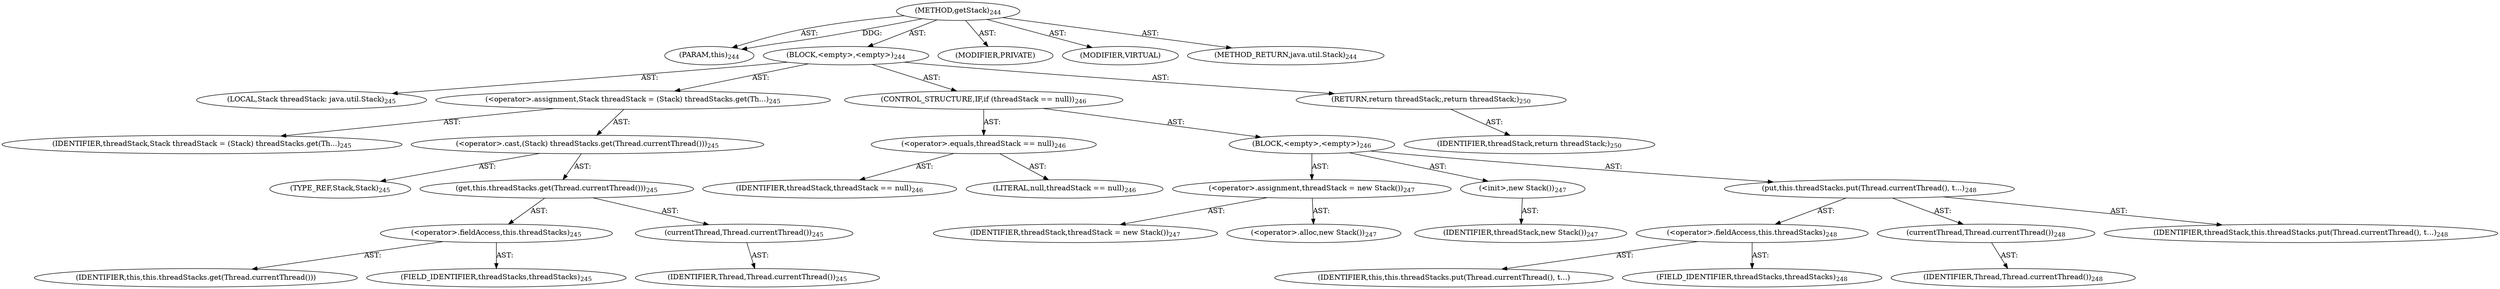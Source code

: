 digraph "getStack" {  
"111669149701" [label = <(METHOD,getStack)<SUB>244</SUB>> ]
"115964117004" [label = <(PARAM,this)<SUB>244</SUB>> ]
"25769803797" [label = <(BLOCK,&lt;empty&gt;,&lt;empty&gt;)<SUB>244</SUB>> ]
"94489280523" [label = <(LOCAL,Stack threadStack: java.util.Stack)<SUB>245</SUB>> ]
"30064771190" [label = <(&lt;operator&gt;.assignment,Stack threadStack = (Stack) threadStacks.get(Th...)<SUB>245</SUB>> ]
"68719476819" [label = <(IDENTIFIER,threadStack,Stack threadStack = (Stack) threadStacks.get(Th...)<SUB>245</SUB>> ]
"30064771191" [label = <(&lt;operator&gt;.cast,(Stack) threadStacks.get(Thread.currentThread()))<SUB>245</SUB>> ]
"180388626437" [label = <(TYPE_REF,Stack,Stack)<SUB>245</SUB>> ]
"30064771192" [label = <(get,this.threadStacks.get(Thread.currentThread()))<SUB>245</SUB>> ]
"30064771193" [label = <(&lt;operator&gt;.fieldAccess,this.threadStacks)<SUB>245</SUB>> ]
"68719476820" [label = <(IDENTIFIER,this,this.threadStacks.get(Thread.currentThread()))> ]
"55834574884" [label = <(FIELD_IDENTIFIER,threadStacks,threadStacks)<SUB>245</SUB>> ]
"30064771194" [label = <(currentThread,Thread.currentThread())<SUB>245</SUB>> ]
"68719476821" [label = <(IDENTIFIER,Thread,Thread.currentThread())<SUB>245</SUB>> ]
"47244640269" [label = <(CONTROL_STRUCTURE,IF,if (threadStack == null))<SUB>246</SUB>> ]
"30064771195" [label = <(&lt;operator&gt;.equals,threadStack == null)<SUB>246</SUB>> ]
"68719476822" [label = <(IDENTIFIER,threadStack,threadStack == null)<SUB>246</SUB>> ]
"90194313236" [label = <(LITERAL,null,threadStack == null)<SUB>246</SUB>> ]
"25769803798" [label = <(BLOCK,&lt;empty&gt;,&lt;empty&gt;)<SUB>246</SUB>> ]
"30064771196" [label = <(&lt;operator&gt;.assignment,threadStack = new Stack())<SUB>247</SUB>> ]
"68719476823" [label = <(IDENTIFIER,threadStack,threadStack = new Stack())<SUB>247</SUB>> ]
"30064771197" [label = <(&lt;operator&gt;.alloc,new Stack())<SUB>247</SUB>> ]
"30064771198" [label = <(&lt;init&gt;,new Stack())<SUB>247</SUB>> ]
"68719476824" [label = <(IDENTIFIER,threadStack,new Stack())<SUB>247</SUB>> ]
"30064771199" [label = <(put,this.threadStacks.put(Thread.currentThread(), t...)<SUB>248</SUB>> ]
"30064771200" [label = <(&lt;operator&gt;.fieldAccess,this.threadStacks)<SUB>248</SUB>> ]
"68719476825" [label = <(IDENTIFIER,this,this.threadStacks.put(Thread.currentThread(), t...)> ]
"55834574885" [label = <(FIELD_IDENTIFIER,threadStacks,threadStacks)<SUB>248</SUB>> ]
"30064771201" [label = <(currentThread,Thread.currentThread())<SUB>248</SUB>> ]
"68719476826" [label = <(IDENTIFIER,Thread,Thread.currentThread())<SUB>248</SUB>> ]
"68719476827" [label = <(IDENTIFIER,threadStack,this.threadStacks.put(Thread.currentThread(), t...)<SUB>248</SUB>> ]
"146028888065" [label = <(RETURN,return threadStack;,return threadStack;)<SUB>250</SUB>> ]
"68719476828" [label = <(IDENTIFIER,threadStack,return threadStack;)<SUB>250</SUB>> ]
"133143986218" [label = <(MODIFIER,PRIVATE)> ]
"133143986219" [label = <(MODIFIER,VIRTUAL)> ]
"128849018885" [label = <(METHOD_RETURN,java.util.Stack)<SUB>244</SUB>> ]
  "111669149701" -> "115964117004"  [ label = "AST: "] 
  "111669149701" -> "25769803797"  [ label = "AST: "] 
  "111669149701" -> "133143986218"  [ label = "AST: "] 
  "111669149701" -> "133143986219"  [ label = "AST: "] 
  "111669149701" -> "128849018885"  [ label = "AST: "] 
  "25769803797" -> "94489280523"  [ label = "AST: "] 
  "25769803797" -> "30064771190"  [ label = "AST: "] 
  "25769803797" -> "47244640269"  [ label = "AST: "] 
  "25769803797" -> "146028888065"  [ label = "AST: "] 
  "30064771190" -> "68719476819"  [ label = "AST: "] 
  "30064771190" -> "30064771191"  [ label = "AST: "] 
  "30064771191" -> "180388626437"  [ label = "AST: "] 
  "30064771191" -> "30064771192"  [ label = "AST: "] 
  "30064771192" -> "30064771193"  [ label = "AST: "] 
  "30064771192" -> "30064771194"  [ label = "AST: "] 
  "30064771193" -> "68719476820"  [ label = "AST: "] 
  "30064771193" -> "55834574884"  [ label = "AST: "] 
  "30064771194" -> "68719476821"  [ label = "AST: "] 
  "47244640269" -> "30064771195"  [ label = "AST: "] 
  "47244640269" -> "25769803798"  [ label = "AST: "] 
  "30064771195" -> "68719476822"  [ label = "AST: "] 
  "30064771195" -> "90194313236"  [ label = "AST: "] 
  "25769803798" -> "30064771196"  [ label = "AST: "] 
  "25769803798" -> "30064771198"  [ label = "AST: "] 
  "25769803798" -> "30064771199"  [ label = "AST: "] 
  "30064771196" -> "68719476823"  [ label = "AST: "] 
  "30064771196" -> "30064771197"  [ label = "AST: "] 
  "30064771198" -> "68719476824"  [ label = "AST: "] 
  "30064771199" -> "30064771200"  [ label = "AST: "] 
  "30064771199" -> "30064771201"  [ label = "AST: "] 
  "30064771199" -> "68719476827"  [ label = "AST: "] 
  "30064771200" -> "68719476825"  [ label = "AST: "] 
  "30064771200" -> "55834574885"  [ label = "AST: "] 
  "30064771201" -> "68719476826"  [ label = "AST: "] 
  "146028888065" -> "68719476828"  [ label = "AST: "] 
  "111669149701" -> "115964117004"  [ label = "DDG: "] 
}
